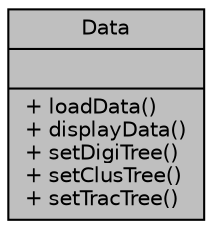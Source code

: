 digraph "Data"
{
 // INTERACTIVE_SVG=YES
  bgcolor="transparent";
  edge [fontname="Helvetica",fontsize="10",labelfontname="Helvetica",labelfontsize="10"];
  node [fontname="Helvetica",fontsize="10",shape=record];
  Node1 [label="{Data\n||+ loadData()\l+ displayData()\l+ setDigiTree()\l+ setClusTree()\l+ setTracTree()\l}",height=0.2,width=0.4,color="black", fillcolor="grey75", style="filled" fontcolor="black"];
}
